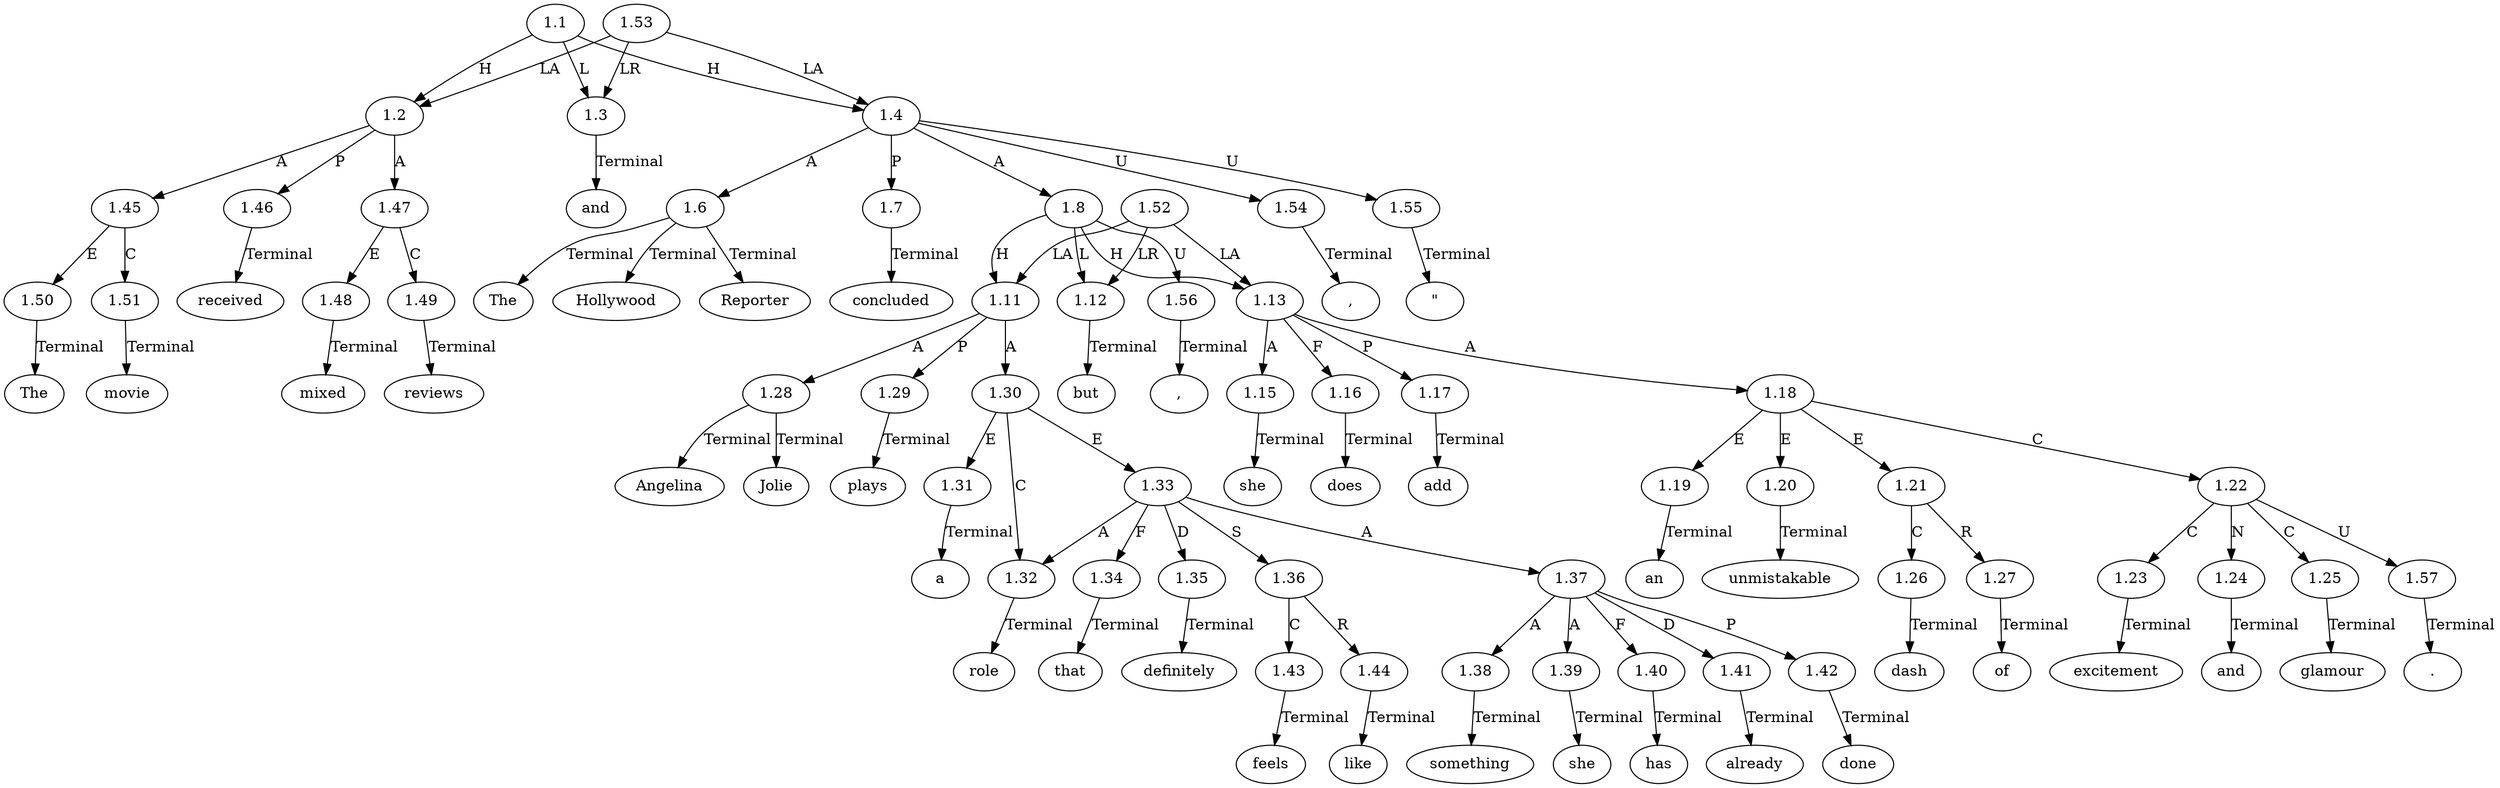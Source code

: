 // Graph
digraph {
	0.1 [label=The ordering=out]
	0.10 [label=concluded ordering=out]
	0.11 [label="," ordering=out]
	0.12 [label="\"" ordering=out]
	0.13 [label=Angelina ordering=out]
	0.14 [label=Jolie ordering=out]
	0.15 [label=plays ordering=out]
	0.16 [label=a ordering=out]
	0.17 [label=role ordering=out]
	0.18 [label=that ordering=out]
	0.19 [label=definitely ordering=out]
	0.2 [label=movie ordering=out]
	0.20 [label=feels ordering=out]
	0.21 [label=like ordering=out]
	0.22 [label=something ordering=out]
	0.23 [label=she ordering=out]
	0.24 [label=has ordering=out]
	0.25 [label=already ordering=out]
	0.26 [label=done ordering=out]
	0.27 [label="," ordering=out]
	0.28 [label=but ordering=out]
	0.29 [label=she ordering=out]
	0.3 [label=received ordering=out]
	0.30 [label=does ordering=out]
	0.31 [label=add ordering=out]
	0.32 [label=an ordering=out]
	0.33 [label=unmistakable ordering=out]
	0.34 [label=dash ordering=out]
	0.35 [label=of ordering=out]
	0.36 [label=excitement ordering=out]
	0.37 [label=and ordering=out]
	0.38 [label=glamour ordering=out]
	0.39 [label="." ordering=out]
	0.4 [label=mixed ordering=out]
	0.5 [label=reviews ordering=out]
	0.6 [label=and ordering=out]
	0.7 [label=The ordering=out]
	0.8 [label=Hollywood ordering=out]
	0.9 [label=Reporter ordering=out]
	1.1 [label=1.1 ordering=out]
	1.2 [label=1.2 ordering=out]
	1.3 [label=1.3 ordering=out]
	1.4 [label=1.4 ordering=out]
	1.6 [label=1.6 ordering=out]
	1.7 [label=1.7 ordering=out]
	1.8 [label=1.8 ordering=out]
	1.11 [label=1.11 ordering=out]
	1.12 [label=1.12 ordering=out]
	1.13 [label=1.13 ordering=out]
	1.15 [label=1.15 ordering=out]
	1.16 [label=1.16 ordering=out]
	1.17 [label=1.17 ordering=out]
	1.18 [label=1.18 ordering=out]
	1.19 [label=1.19 ordering=out]
	1.20 [label=1.20 ordering=out]
	1.21 [label=1.21 ordering=out]
	1.22 [label=1.22 ordering=out]
	1.23 [label=1.23 ordering=out]
	1.24 [label=1.24 ordering=out]
	1.25 [label=1.25 ordering=out]
	1.26 [label=1.26 ordering=out]
	1.27 [label=1.27 ordering=out]
	1.28 [label=1.28 ordering=out]
	1.29 [label=1.29 ordering=out]
	1.30 [label=1.30 ordering=out]
	1.31 [label=1.31 ordering=out]
	1.32 [label=1.32 ordering=out]
	1.33 [label=1.33 ordering=out]
	1.34 [label=1.34 ordering=out]
	1.35 [label=1.35 ordering=out]
	1.36 [label=1.36 ordering=out]
	1.37 [label=1.37 ordering=out]
	1.38 [label=1.38 ordering=out]
	1.39 [label=1.39 ordering=out]
	1.40 [label=1.40 ordering=out]
	1.41 [label=1.41 ordering=out]
	1.42 [label=1.42 ordering=out]
	1.43 [label=1.43 ordering=out]
	1.44 [label=1.44 ordering=out]
	1.45 [label=1.45 ordering=out]
	1.46 [label=1.46 ordering=out]
	1.47 [label=1.47 ordering=out]
	1.48 [label=1.48 ordering=out]
	1.49 [label=1.49 ordering=out]
	1.50 [label=1.50 ordering=out]
	1.51 [label=1.51 ordering=out]
	1.52 [label=1.52 ordering=out]
	1.53 [label=1.53 ordering=out]
	1.54 [label=1.54 ordering=out]
	1.55 [label=1.55 ordering=out]
	1.56 [label=1.56 ordering=out]
	1.57 [label=1.57 ordering=out]
	1.1 -> 1.2 [label=H ordering=out]
	1.1 -> 1.3 [label=L ordering=out]
	1.1 -> 1.4 [label=H ordering=out]
	1.2 -> 1.45 [label=A ordering=out]
	1.2 -> 1.46 [label=P ordering=out]
	1.2 -> 1.47 [label=A ordering=out]
	1.3 -> 0.6 [label=Terminal ordering=out]
	1.4 -> 1.6 [label=A ordering=out]
	1.4 -> 1.7 [label=P ordering=out]
	1.4 -> 1.8 [label=A ordering=out]
	1.4 -> 1.54 [label=U ordering=out]
	1.4 -> 1.55 [label=U ordering=out]
	1.6 -> 0.7 [label=Terminal ordering=out]
	1.6 -> 0.8 [label=Terminal ordering=out]
	1.6 -> 0.9 [label=Terminal ordering=out]
	1.7 -> 0.10 [label=Terminal ordering=out]
	1.8 -> 1.11 [label=H ordering=out]
	1.8 -> 1.12 [label=L ordering=out]
	1.8 -> 1.13 [label=H ordering=out]
	1.8 -> 1.56 [label=U ordering=out]
	1.11 -> 1.28 [label=A ordering=out]
	1.11 -> 1.29 [label=P ordering=out]
	1.11 -> 1.30 [label=A ordering=out]
	1.12 -> 0.28 [label=Terminal ordering=out]
	1.13 -> 1.15 [label=A ordering=out]
	1.13 -> 1.16 [label=F ordering=out]
	1.13 -> 1.17 [label=P ordering=out]
	1.13 -> 1.18 [label=A ordering=out]
	1.15 -> 0.29 [label=Terminal ordering=out]
	1.16 -> 0.30 [label=Terminal ordering=out]
	1.17 -> 0.31 [label=Terminal ordering=out]
	1.18 -> 1.19 [label=E ordering=out]
	1.18 -> 1.20 [label=E ordering=out]
	1.18 -> 1.21 [label=E ordering=out]
	1.18 -> 1.22 [label=C ordering=out]
	1.19 -> 0.32 [label=Terminal ordering=out]
	1.20 -> 0.33 [label=Terminal ordering=out]
	1.21 -> 1.26 [label=C ordering=out]
	1.21 -> 1.27 [label=R ordering=out]
	1.22 -> 1.23 [label=C ordering=out]
	1.22 -> 1.24 [label=N ordering=out]
	1.22 -> 1.25 [label=C ordering=out]
	1.22 -> 1.57 [label=U ordering=out]
	1.23 -> 0.36 [label=Terminal ordering=out]
	1.24 -> 0.37 [label=Terminal ordering=out]
	1.25 -> 0.38 [label=Terminal ordering=out]
	1.26 -> 0.34 [label=Terminal ordering=out]
	1.27 -> 0.35 [label=Terminal ordering=out]
	1.28 -> 0.13 [label=Terminal ordering=out]
	1.28 -> 0.14 [label=Terminal ordering=out]
	1.29 -> 0.15 [label=Terminal ordering=out]
	1.30 -> 1.31 [label=E ordering=out]
	1.30 -> 1.32 [label=C ordering=out]
	1.30 -> 1.33 [label=E ordering=out]
	1.31 -> 0.16 [label=Terminal ordering=out]
	1.32 -> 0.17 [label=Terminal ordering=out]
	1.33 -> 1.32 [label=A ordering=out]
	1.33 -> 1.34 [label=F ordering=out]
	1.33 -> 1.35 [label=D ordering=out]
	1.33 -> 1.36 [label=S ordering=out]
	1.33 -> 1.37 [label=A ordering=out]
	1.34 -> 0.18 [label=Terminal ordering=out]
	1.35 -> 0.19 [label=Terminal ordering=out]
	1.36 -> 1.43 [label=C ordering=out]
	1.36 -> 1.44 [label=R ordering=out]
	1.37 -> 1.38 [label=A ordering=out]
	1.37 -> 1.39 [label=A ordering=out]
	1.37 -> 1.40 [label=F ordering=out]
	1.37 -> 1.41 [label=D ordering=out]
	1.37 -> 1.42 [label=P ordering=out]
	1.38 -> 0.22 [label=Terminal ordering=out]
	1.39 -> 0.23 [label=Terminal ordering=out]
	1.40 -> 0.24 [label=Terminal ordering=out]
	1.41 -> 0.25 [label=Terminal ordering=out]
	1.42 -> 0.26 [label=Terminal ordering=out]
	1.43 -> 0.20 [label=Terminal ordering=out]
	1.44 -> 0.21 [label=Terminal ordering=out]
	1.45 -> 1.50 [label=E ordering=out]
	1.45 -> 1.51 [label=C ordering=out]
	1.46 -> 0.3 [label=Terminal ordering=out]
	1.47 -> 1.48 [label=E ordering=out]
	1.47 -> 1.49 [label=C ordering=out]
	1.48 -> 0.4 [label=Terminal ordering=out]
	1.49 -> 0.5 [label=Terminal ordering=out]
	1.50 -> 0.1 [label=Terminal ordering=out]
	1.51 -> 0.2 [label=Terminal ordering=out]
	1.52 -> 1.11 [label=LA ordering=out]
	1.52 -> 1.12 [label=LR ordering=out]
	1.52 -> 1.13 [label=LA ordering=out]
	1.53 -> 1.2 [label=LA ordering=out]
	1.53 -> 1.3 [label=LR ordering=out]
	1.53 -> 1.4 [label=LA ordering=out]
	1.54 -> 0.11 [label=Terminal ordering=out]
	1.55 -> 0.12 [label=Terminal ordering=out]
	1.56 -> 0.27 [label=Terminal ordering=out]
	1.57 -> 0.39 [label=Terminal ordering=out]
}
